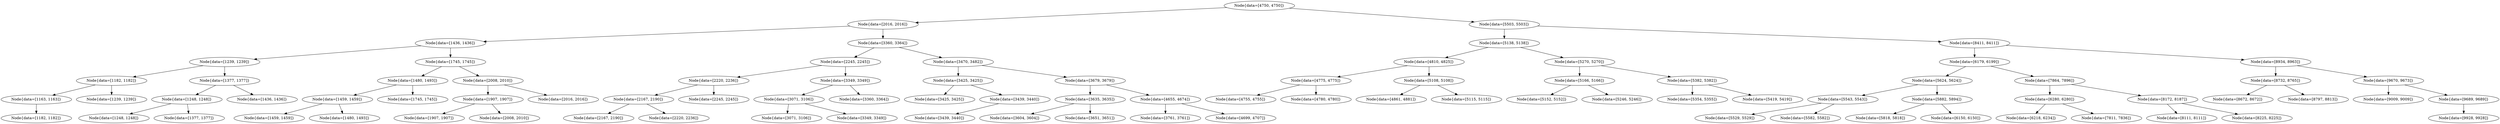 digraph G{
1881218549 [label="Node{data=[4750, 4750]}"]
1881218549 -> 1280452839
1280452839 [label="Node{data=[2016, 2016]}"]
1280452839 -> 954723689
954723689 [label="Node{data=[1436, 1436]}"]
954723689 -> 8415638
8415638 [label="Node{data=[1239, 1239]}"]
8415638 -> 2025198278
2025198278 [label="Node{data=[1182, 1182]}"]
2025198278 -> 629016615
629016615 [label="Node{data=[1163, 1163]}"]
629016615 -> 578102596
578102596 [label="Node{data=[1182, 1182]}"]
2025198278 -> 565847109
565847109 [label="Node{data=[1239, 1239]}"]
8415638 -> 1775383190
1775383190 [label="Node{data=[1377, 1377]}"]
1775383190 -> 1010311355
1010311355 [label="Node{data=[1248, 1248]}"]
1010311355 -> 929856893
929856893 [label="Node{data=[1248, 1248]}"]
1010311355 -> 1199894489
1199894489 [label="Node{data=[1377, 1377]}"]
1775383190 -> 1069163325
1069163325 [label="Node{data=[1436, 1436]}"]
954723689 -> 1115349385
1115349385 [label="Node{data=[1745, 1745]}"]
1115349385 -> 380234542
380234542 [label="Node{data=[1480, 1493]}"]
380234542 -> 1983063045
1983063045 [label="Node{data=[1459, 1459]}"]
1983063045 -> 410931765
410931765 [label="Node{data=[1459, 1459]}"]
1983063045 -> 220040730
220040730 [label="Node{data=[1480, 1493]}"]
380234542 -> 1412752396
1412752396 [label="Node{data=[1745, 1745]}"]
1115349385 -> 994632067
994632067 [label="Node{data=[2008, 2010]}"]
994632067 -> 1364058917
1364058917 [label="Node{data=[1907, 1907]}"]
1364058917 -> 818010696
818010696 [label="Node{data=[1907, 1907]}"]
1364058917 -> 1134976216
1134976216 [label="Node{data=[2008, 2010]}"]
994632067 -> 1058994646
1058994646 [label="Node{data=[2016, 2016]}"]
1280452839 -> 24404443
24404443 [label="Node{data=[3360, 3364]}"]
24404443 -> 1071245351
1071245351 [label="Node{data=[2245, 2245]}"]
1071245351 -> 1315447704
1315447704 [label="Node{data=[2220, 2236]}"]
1315447704 -> 108049354
108049354 [label="Node{data=[2167, 2190]}"]
108049354 -> 615014502
615014502 [label="Node{data=[2167, 2190]}"]
108049354 -> 1413491716
1413491716 [label="Node{data=[2220, 2236]}"]
1315447704 -> 1530638839
1530638839 [label="Node{data=[2245, 2245]}"]
1071245351 -> 1490466745
1490466745 [label="Node{data=[3349, 3349]}"]
1490466745 -> 1058686869
1058686869 [label="Node{data=[3071, 3106]}"]
1058686869 -> 1785687166
1785687166 [label="Node{data=[3071, 3106]}"]
1058686869 -> 1818090701
1818090701 [label="Node{data=[3349, 3349]}"]
1490466745 -> 31184256
31184256 [label="Node{data=[3360, 3364]}"]
24404443 -> 1812995265
1812995265 [label="Node{data=[3470, 3482]}"]
1812995265 -> 2098041249
2098041249 [label="Node{data=[3425, 3425]}"]
2098041249 -> 2142536057
2142536057 [label="Node{data=[3425, 3425]}"]
2098041249 -> 538721498
538721498 [label="Node{data=[3439, 3440]}"]
538721498 -> 1283906060
1283906060 [label="Node{data=[3439, 3440]}"]
1812995265 -> 1570228900
1570228900 [label="Node{data=[3679, 3679]}"]
1570228900 -> 108209958
108209958 [label="Node{data=[3635, 3635]}"]
108209958 -> 1195909598
1195909598 [label="Node{data=[3604, 3604]}"]
108209958 -> 1030014337
1030014337 [label="Node{data=[3651, 3651]}"]
1570228900 -> 1590028899
1590028899 [label="Node{data=[4655, 4674]}"]
1590028899 -> 1100004490
1100004490 [label="Node{data=[3761, 3761]}"]
1590028899 -> 1204822967
1204822967 [label="Node{data=[4699, 4707]}"]
1881218549 -> 1552133633
1552133633 [label="Node{data=[5503, 5503]}"]
1552133633 -> 761577728
761577728 [label="Node{data=[5138, 5138]}"]
761577728 -> 1775525066
1775525066 [label="Node{data=[4810, 4825]}"]
1775525066 -> 803149788
803149788 [label="Node{data=[4775, 4775]}"]
803149788 -> 1852655488
1852655488 [label="Node{data=[4755, 4755]}"]
803149788 -> 1695213452
1695213452 [label="Node{data=[4780, 4780]}"]
1775525066 -> 779343339
779343339 [label="Node{data=[5108, 5108]}"]
779343339 -> 2042971662
2042971662 [label="Node{data=[4861, 4881]}"]
779343339 -> 2106609649
2106609649 [label="Node{data=[5115, 5115]}"]
761577728 -> 1335157064
1335157064 [label="Node{data=[5270, 5270]}"]
1335157064 -> 2147002844
2147002844 [label="Node{data=[5166, 5166]}"]
2147002844 -> 752772379
752772379 [label="Node{data=[5152, 5152]}"]
2147002844 -> 1397643446
1397643446 [label="Node{data=[5246, 5246]}"]
1335157064 -> 1001946422
1001946422 [label="Node{data=[5382, 5382]}"]
1001946422 -> 28612052
28612052 [label="Node{data=[5354, 5355]}"]
1001946422 -> 1579015748
1579015748 [label="Node{data=[5419, 5419]}"]
1552133633 -> 2134357721
2134357721 [label="Node{data=[8411, 8411]}"]
2134357721 -> 119420356
119420356 [label="Node{data=[6179, 6199]}"]
119420356 -> 580979398
580979398 [label="Node{data=[5624, 5624]}"]
580979398 -> 318644008
318644008 [label="Node{data=[5543, 5543]}"]
318644008 -> 1346237136
1346237136 [label="Node{data=[5529, 5529]}"]
318644008 -> 654003462
654003462 [label="Node{data=[5582, 5582]}"]
580979398 -> 203854885
203854885 [label="Node{data=[5882, 5894]}"]
203854885 -> 1849941462
1849941462 [label="Node{data=[5818, 5818]}"]
203854885 -> 1373051324
1373051324 [label="Node{data=[6150, 6150]}"]
119420356 -> 758705661
758705661 [label="Node{data=[7864, 7896]}"]
758705661 -> 352830403
352830403 [label="Node{data=[6280, 6280]}"]
352830403 -> 1700397528
1700397528 [label="Node{data=[6218, 6234]}"]
352830403 -> 204078646
204078646 [label="Node{data=[7811, 7836]}"]
758705661 -> 1712635211
1712635211 [label="Node{data=[8172, 8187]}"]
1712635211 -> 1294361489
1294361489 [label="Node{data=[8111, 8111]}"]
1712635211 -> 2017980204
2017980204 [label="Node{data=[8225, 8225]}"]
2134357721 -> 995911260
995911260 [label="Node{data=[8934, 8963]}"]
995911260 -> 2028042905
2028042905 [label="Node{data=[8732, 8765]}"]
2028042905 -> 103130367
103130367 [label="Node{data=[8672, 8672]}"]
2028042905 -> 1104938392
1104938392 [label="Node{data=[8797, 8813]}"]
995911260 -> 426435961
426435961 [label="Node{data=[9670, 9673]}"]
426435961 -> 1781297535
1781297535 [label="Node{data=[9009, 9009]}"]
426435961 -> 1099248281
1099248281 [label="Node{data=[9689, 9689]}"]
1099248281 -> 1624510452
1624510452 [label="Node{data=[9928, 9928]}"]
}